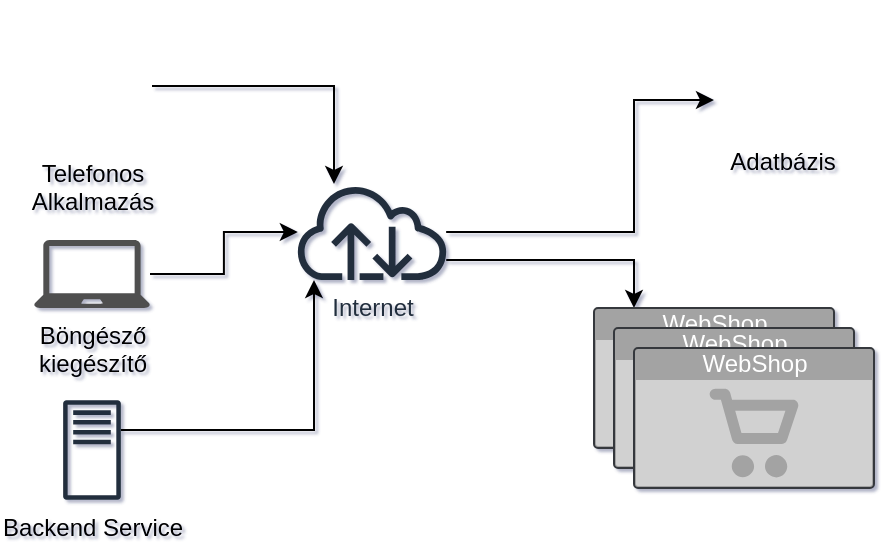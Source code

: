 <mxfile version="14.4.9" type="device"><diagram id="CCRRDPWl6XdUS0r87myO" name="Page-1"><mxGraphModel dx="1033" dy="374" grid="1" gridSize="10" guides="1" tooltips="1" connect="1" arrows="1" fold="1" page="1" pageScale="1" pageWidth="827" pageHeight="1169" math="0" shadow="1"><root><mxCell id="0"/><mxCell id="1" parent="0"/><mxCell id="HQNsKZX2FtFnS6Cg3uMK-17" style="edgeStyle=orthogonalEdgeStyle;rounded=0;orthogonalLoop=1;jettySize=auto;html=1;elbow=vertical;" edge="1" parent="1" source="HQNsKZX2FtFnS6Cg3uMK-5" target="HQNsKZX2FtFnS6Cg3uMK-12"><mxGeometry relative="1" as="geometry"><mxPoint x="400" y="60" as="targetPoint"/><Array as="points"><mxPoint x="170" y="43"/></Array></mxGeometry></mxCell><mxCell id="HQNsKZX2FtFnS6Cg3uMK-5" value="Telefonos&lt;br&gt;Alkalmazás" style="shape=image;html=1;verticalAlign=top;verticalLabelPosition=bottom;labelBackgroundColor=none;imageAspect=0;aspect=fixed;image=https://cdn2.iconfinder.com/data/icons/mobile-smart-phone/64/touch_unlock_phone_cell_hand-128.png;" vertex="1" parent="1"><mxGeometry x="19" y="13" width="60" height="60" as="geometry"/></mxCell><mxCell id="HQNsKZX2FtFnS6Cg3uMK-18" style="edgeStyle=orthogonalEdgeStyle;rounded=0;orthogonalLoop=1;jettySize=auto;html=1;elbow=vertical;" edge="1" parent="1" source="HQNsKZX2FtFnS6Cg3uMK-7" target="HQNsKZX2FtFnS6Cg3uMK-12"><mxGeometry relative="1" as="geometry"/></mxCell><mxCell id="HQNsKZX2FtFnS6Cg3uMK-7" value="Böngésző &lt;br&gt;kiegészítő" style="pointerEvents=1;shadow=0;dashed=0;strokeColor=none;fillColor=#505050;labelPosition=center;verticalLabelPosition=bottom;verticalAlign=top;outlineConnect=0;align=center;shape=mxgraph.office.devices.laptop;html=1;labelBackgroundColor=none;" vertex="1" parent="1"><mxGeometry x="20" y="120" width="58" height="34" as="geometry"/></mxCell><mxCell id="HQNsKZX2FtFnS6Cg3uMK-19" style="edgeStyle=orthogonalEdgeStyle;rounded=0;orthogonalLoop=1;jettySize=auto;html=1;elbow=vertical;" edge="1" parent="1" source="HQNsKZX2FtFnS6Cg3uMK-8" target="HQNsKZX2FtFnS6Cg3uMK-12"><mxGeometry relative="1" as="geometry"><mxPoint x="400" y="240" as="targetPoint"/><Array as="points"><mxPoint x="160" y="215"/></Array></mxGeometry></mxCell><mxCell id="HQNsKZX2FtFnS6Cg3uMK-8" value="&lt;span style=&quot;color: rgb(0, 0, 0);&quot;&gt;Backend&amp;nbsp;&lt;/span&gt;&lt;span style=&quot;color: rgb(0, 0, 0);&quot;&gt;Service&lt;/span&gt;" style="outlineConnect=0;fontColor=#232F3E;gradientColor=none;fillColor=#232F3E;strokeColor=none;dashed=0;verticalLabelPosition=bottom;verticalAlign=top;align=center;html=1;fontSize=12;fontStyle=0;aspect=fixed;pointerEvents=1;shape=mxgraph.aws4.traditional_server;labelBackgroundColor=none;" vertex="1" parent="1"><mxGeometry x="34.57" y="200" width="28.85" height="50" as="geometry"/></mxCell><mxCell id="HQNsKZX2FtFnS6Cg3uMK-20" style="edgeStyle=orthogonalEdgeStyle;rounded=0;orthogonalLoop=1;jettySize=auto;html=1;" edge="1" parent="1" source="HQNsKZX2FtFnS6Cg3uMK-12" target="HQNsKZX2FtFnS6Cg3uMK-13"><mxGeometry relative="1" as="geometry"><Array as="points"><mxPoint x="320" y="116"/><mxPoint x="320" y="50"/></Array></mxGeometry></mxCell><mxCell id="HQNsKZX2FtFnS6Cg3uMK-25" style="edgeStyle=orthogonalEdgeStyle;rounded=0;orthogonalLoop=1;jettySize=auto;html=1;fontColor=#FFFFFF;" edge="1" parent="1" source="HQNsKZX2FtFnS6Cg3uMK-12" target="HQNsKZX2FtFnS6Cg3uMK-22"><mxGeometry relative="1" as="geometry"><Array as="points"><mxPoint x="320" y="130"/></Array></mxGeometry></mxCell><mxCell id="HQNsKZX2FtFnS6Cg3uMK-12" value="Internet" style="outlineConnect=0;fontColor=#232F3E;gradientColor=none;fillColor=#232F3E;strokeColor=none;dashed=0;verticalLabelPosition=bottom;verticalAlign=top;align=center;html=1;fontSize=12;fontStyle=0;aspect=fixed;pointerEvents=1;shape=mxgraph.aws4.internet;shadow=0;" vertex="1" parent="1"><mxGeometry x="150" y="92" width="78" height="48" as="geometry"/></mxCell><mxCell id="HQNsKZX2FtFnS6Cg3uMK-13" value="Adatbázis" style="shape=image;html=1;verticalAlign=top;verticalLabelPosition=bottom;labelBackgroundColor=none;imageAspect=0;aspect=fixed;image=https://cdn3.iconfinder.com/data/icons/streamline-icon-set-free-pack/48/Streamline-77-128.png" vertex="1" parent="1"><mxGeometry x="360" width="67" height="67" as="geometry"/></mxCell><mxCell id="HQNsKZX2FtFnS6Cg3uMK-22" value="WebShop" style="html=1;labelPosition=center;verticalLabelPosition=middle;verticalAlign=top;align=center;fontSize=12;outlineConnect=0;spacingTop=-6;shape=mxgraph.sitemap.shopping;shadow=0;labelBackgroundColor=none;strokeColor=#36393d;fontColor=#FFFFFF;labelBorderColor=none;fillColor=#A3A3A3;" vertex="1" parent="1"><mxGeometry x="300" y="154" width="120" height="70" as="geometry"/></mxCell><mxCell id="HQNsKZX2FtFnS6Cg3uMK-23" value="WebShop" style="html=1;labelPosition=center;verticalLabelPosition=middle;verticalAlign=top;align=center;fontSize=12;outlineConnect=0;spacingTop=-6;shape=mxgraph.sitemap.shopping;shadow=0;labelBackgroundColor=none;strokeColor=#36393d;fontColor=#FFFFFF;labelBorderColor=none;fillColor=#A3A3A3;" vertex="1" parent="1"><mxGeometry x="310" y="164" width="120" height="70" as="geometry"/></mxCell><mxCell id="HQNsKZX2FtFnS6Cg3uMK-24" value="WebShop" style="html=1;labelPosition=center;verticalLabelPosition=middle;verticalAlign=top;align=center;fontSize=12;outlineConnect=0;spacingTop=-6;shape=mxgraph.sitemap.shopping;shadow=0;labelBackgroundColor=none;strokeColor=#36393d;fontColor=#FFFFFF;labelBorderColor=none;fillColor=#A3A3A3;" vertex="1" parent="1"><mxGeometry x="320" y="174" width="120" height="70" as="geometry"/></mxCell></root></mxGraphModel></diagram></mxfile>